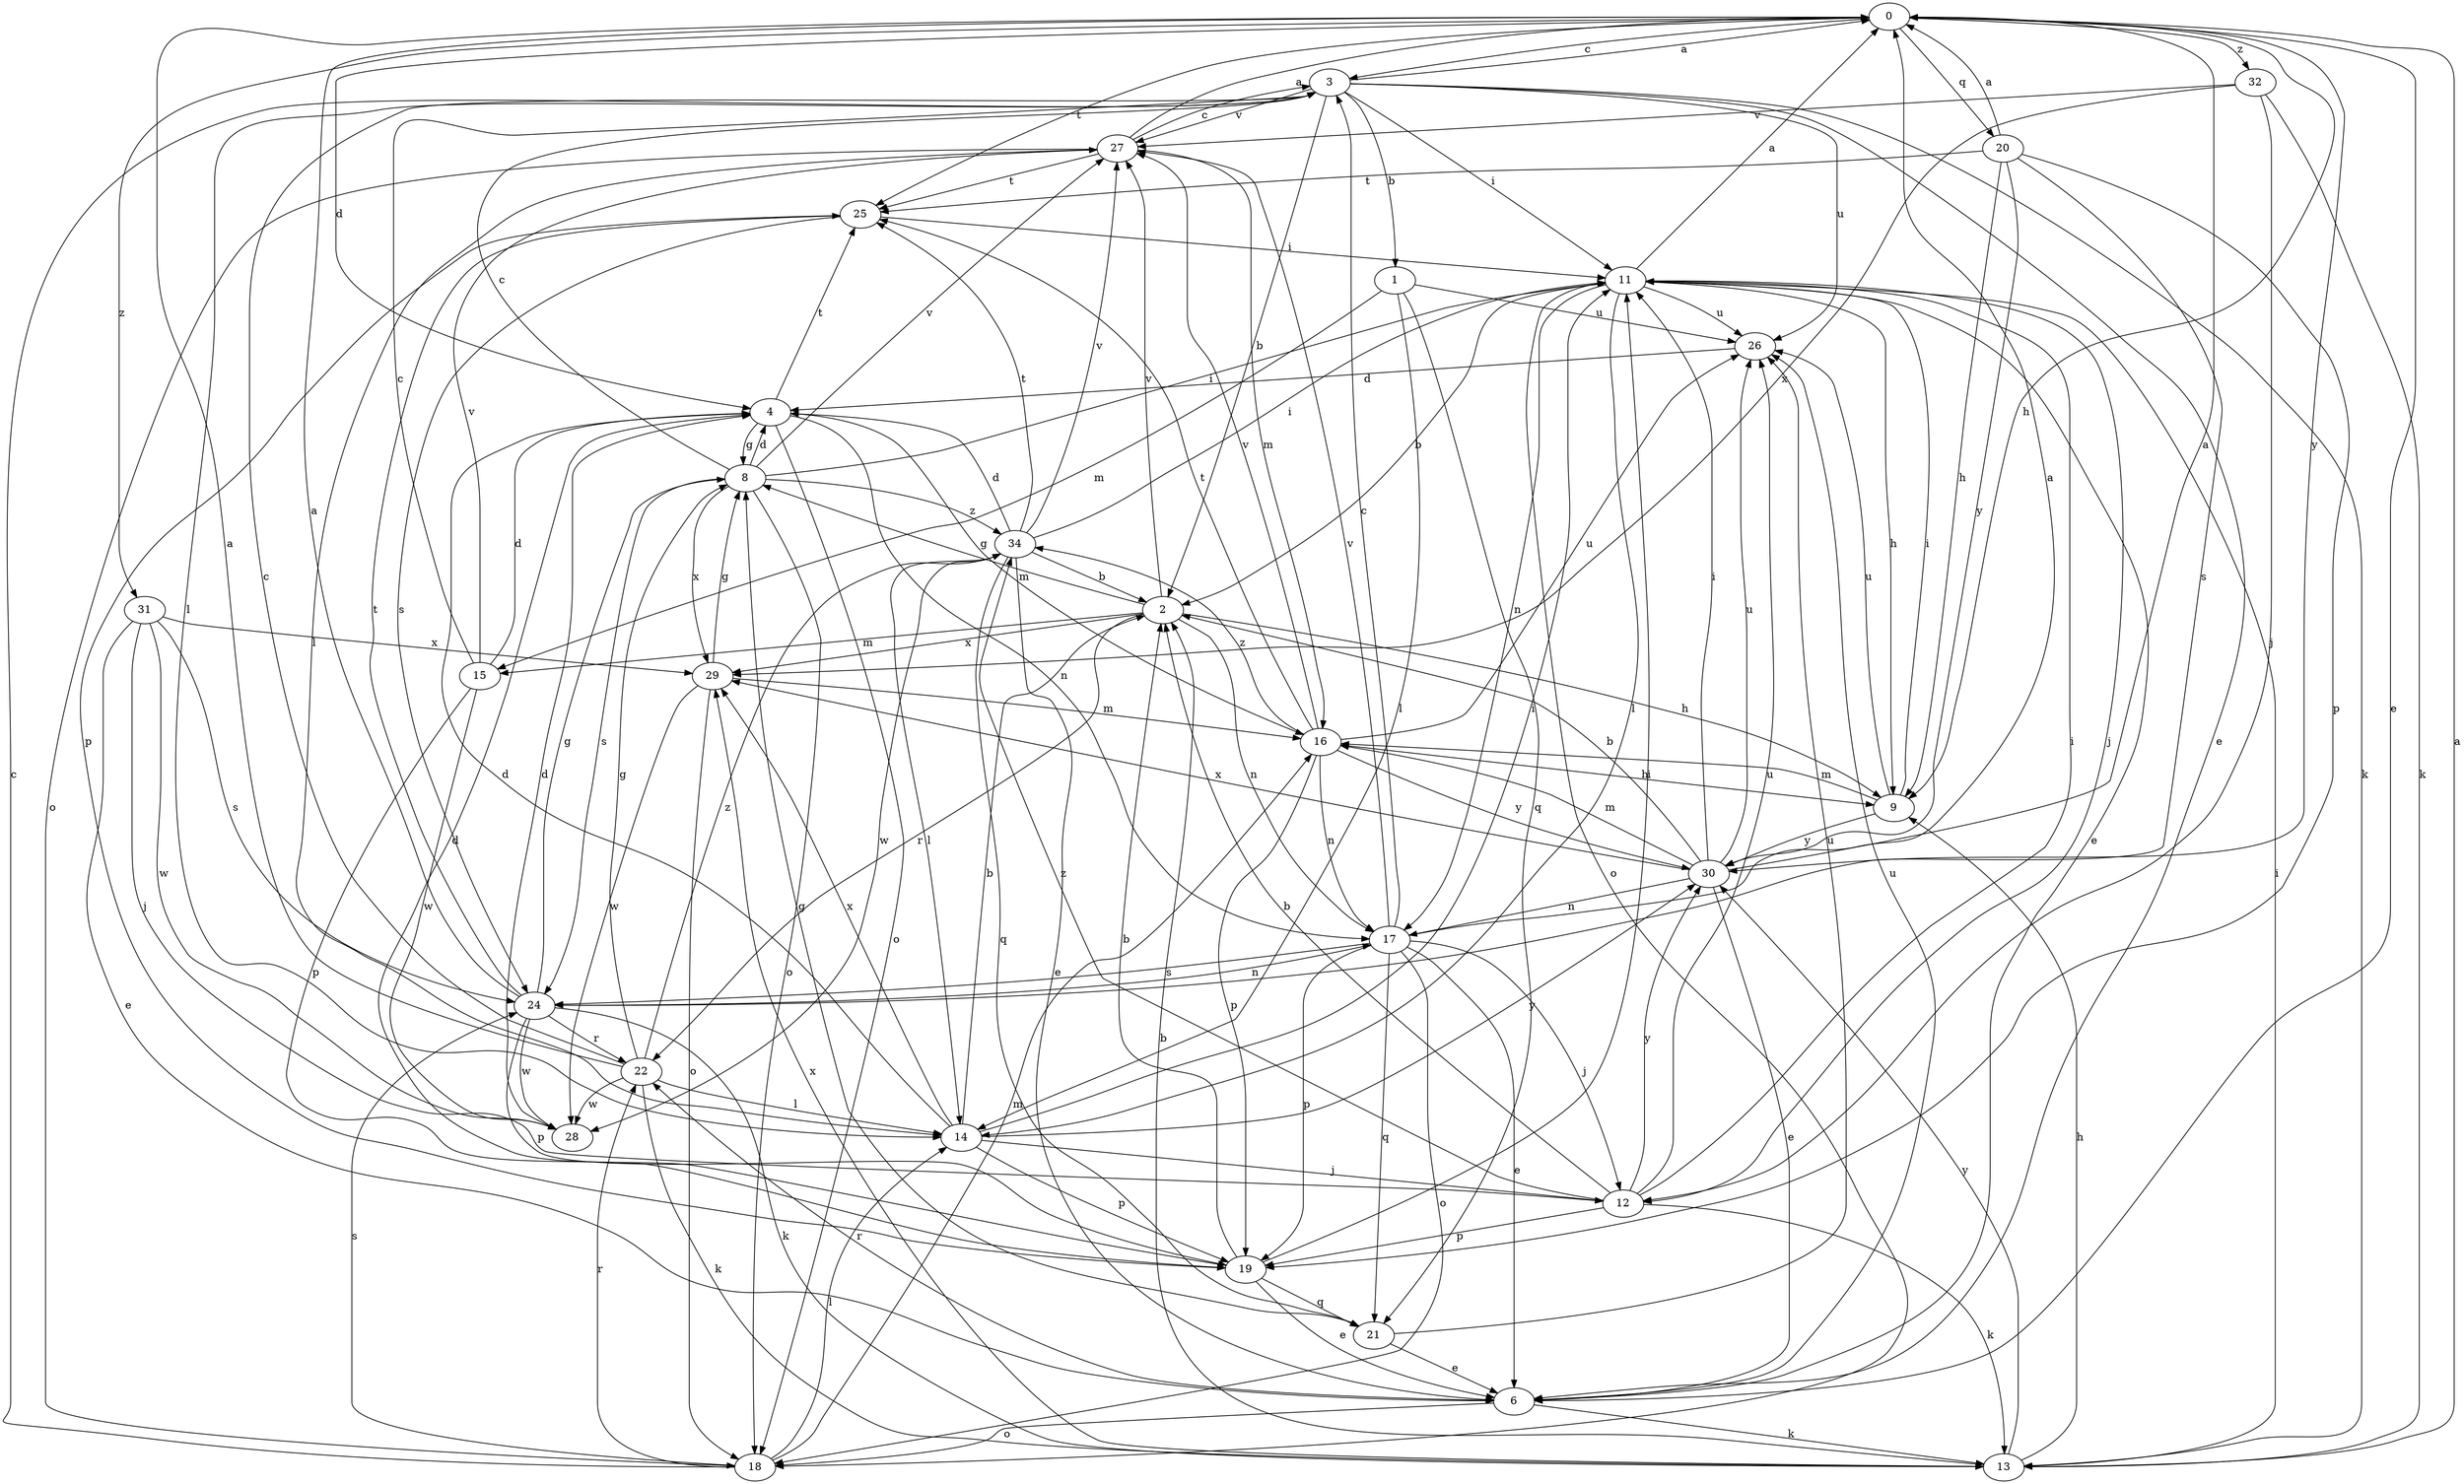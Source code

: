 strict digraph  {
0;
1;
2;
3;
4;
6;
8;
9;
11;
12;
13;
14;
15;
16;
17;
18;
19;
20;
21;
22;
24;
25;
26;
27;
28;
29;
30;
31;
32;
34;
0 -> 3  [label=c];
0 -> 4  [label=d];
0 -> 6  [label=e];
0 -> 9  [label=h];
0 -> 20  [label=q];
0 -> 25  [label=t];
0 -> 30  [label=y];
0 -> 31  [label=z];
0 -> 32  [label=z];
1 -> 14  [label=l];
1 -> 15  [label=m];
1 -> 21  [label=q];
1 -> 26  [label=u];
2 -> 8  [label=g];
2 -> 9  [label=h];
2 -> 15  [label=m];
2 -> 17  [label=n];
2 -> 22  [label=r];
2 -> 27  [label=v];
2 -> 29  [label=x];
3 -> 0  [label=a];
3 -> 1  [label=b];
3 -> 2  [label=b];
3 -> 6  [label=e];
3 -> 11  [label=i];
3 -> 13  [label=k];
3 -> 14  [label=l];
3 -> 26  [label=u];
3 -> 27  [label=v];
4 -> 8  [label=g];
4 -> 16  [label=m];
4 -> 17  [label=n];
4 -> 18  [label=o];
4 -> 25  [label=t];
6 -> 13  [label=k];
6 -> 18  [label=o];
6 -> 22  [label=r];
6 -> 26  [label=u];
8 -> 3  [label=c];
8 -> 4  [label=d];
8 -> 11  [label=i];
8 -> 18  [label=o];
8 -> 24  [label=s];
8 -> 27  [label=v];
8 -> 29  [label=x];
8 -> 34  [label=z];
9 -> 11  [label=i];
9 -> 16  [label=m];
9 -> 26  [label=u];
9 -> 30  [label=y];
11 -> 0  [label=a];
11 -> 2  [label=b];
11 -> 6  [label=e];
11 -> 9  [label=h];
11 -> 12  [label=j];
11 -> 14  [label=l];
11 -> 17  [label=n];
11 -> 18  [label=o];
11 -> 26  [label=u];
12 -> 2  [label=b];
12 -> 11  [label=i];
12 -> 13  [label=k];
12 -> 19  [label=p];
12 -> 26  [label=u];
12 -> 30  [label=y];
12 -> 34  [label=z];
13 -> 0  [label=a];
13 -> 2  [label=b];
13 -> 9  [label=h];
13 -> 11  [label=i];
13 -> 29  [label=x];
13 -> 30  [label=y];
14 -> 2  [label=b];
14 -> 4  [label=d];
14 -> 11  [label=i];
14 -> 12  [label=j];
14 -> 19  [label=p];
14 -> 29  [label=x];
14 -> 30  [label=y];
15 -> 3  [label=c];
15 -> 4  [label=d];
15 -> 19  [label=p];
15 -> 27  [label=v];
15 -> 28  [label=w];
16 -> 9  [label=h];
16 -> 17  [label=n];
16 -> 19  [label=p];
16 -> 25  [label=t];
16 -> 26  [label=u];
16 -> 27  [label=v];
16 -> 30  [label=y];
16 -> 34  [label=z];
17 -> 0  [label=a];
17 -> 3  [label=c];
17 -> 6  [label=e];
17 -> 12  [label=j];
17 -> 18  [label=o];
17 -> 19  [label=p];
17 -> 21  [label=q];
17 -> 24  [label=s];
17 -> 27  [label=v];
18 -> 3  [label=c];
18 -> 14  [label=l];
18 -> 16  [label=m];
18 -> 22  [label=r];
18 -> 24  [label=s];
19 -> 2  [label=b];
19 -> 4  [label=d];
19 -> 6  [label=e];
19 -> 11  [label=i];
19 -> 21  [label=q];
20 -> 0  [label=a];
20 -> 9  [label=h];
20 -> 19  [label=p];
20 -> 24  [label=s];
20 -> 25  [label=t];
20 -> 30  [label=y];
21 -> 6  [label=e];
21 -> 8  [label=g];
21 -> 26  [label=u];
22 -> 0  [label=a];
22 -> 3  [label=c];
22 -> 8  [label=g];
22 -> 13  [label=k];
22 -> 14  [label=l];
22 -> 28  [label=w];
22 -> 34  [label=z];
24 -> 0  [label=a];
24 -> 8  [label=g];
24 -> 13  [label=k];
24 -> 17  [label=n];
24 -> 19  [label=p];
24 -> 22  [label=r];
24 -> 25  [label=t];
24 -> 28  [label=w];
25 -> 11  [label=i];
25 -> 19  [label=p];
25 -> 24  [label=s];
26 -> 4  [label=d];
27 -> 0  [label=a];
27 -> 3  [label=c];
27 -> 14  [label=l];
27 -> 16  [label=m];
27 -> 18  [label=o];
27 -> 25  [label=t];
28 -> 4  [label=d];
29 -> 8  [label=g];
29 -> 16  [label=m];
29 -> 18  [label=o];
29 -> 28  [label=w];
30 -> 0  [label=a];
30 -> 2  [label=b];
30 -> 6  [label=e];
30 -> 11  [label=i];
30 -> 16  [label=m];
30 -> 17  [label=n];
30 -> 26  [label=u];
30 -> 29  [label=x];
31 -> 6  [label=e];
31 -> 12  [label=j];
31 -> 24  [label=s];
31 -> 28  [label=w];
31 -> 29  [label=x];
32 -> 12  [label=j];
32 -> 13  [label=k];
32 -> 27  [label=v];
32 -> 29  [label=x];
34 -> 2  [label=b];
34 -> 4  [label=d];
34 -> 6  [label=e];
34 -> 11  [label=i];
34 -> 14  [label=l];
34 -> 21  [label=q];
34 -> 25  [label=t];
34 -> 27  [label=v];
34 -> 28  [label=w];
}
